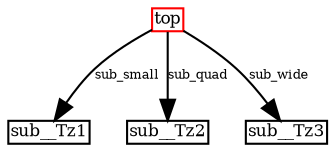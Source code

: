 digraph {
  dpi=300;
  order=LR;
  node [fontsize=8 shape="box" margin=0.01 width=0 height=0]  edge [fontsize=6]  n1 [label="top" color="red" rank=1];
  n1->n2 [label="sub_small"];
  n1->n3 [label="sub_quad"];
  n1->n4 [label="sub_wide"];
  n4 [label="sub__Tz3"];
  n3 [label="sub__Tz2"];
  n2 [label="sub__Tz1"];
}
